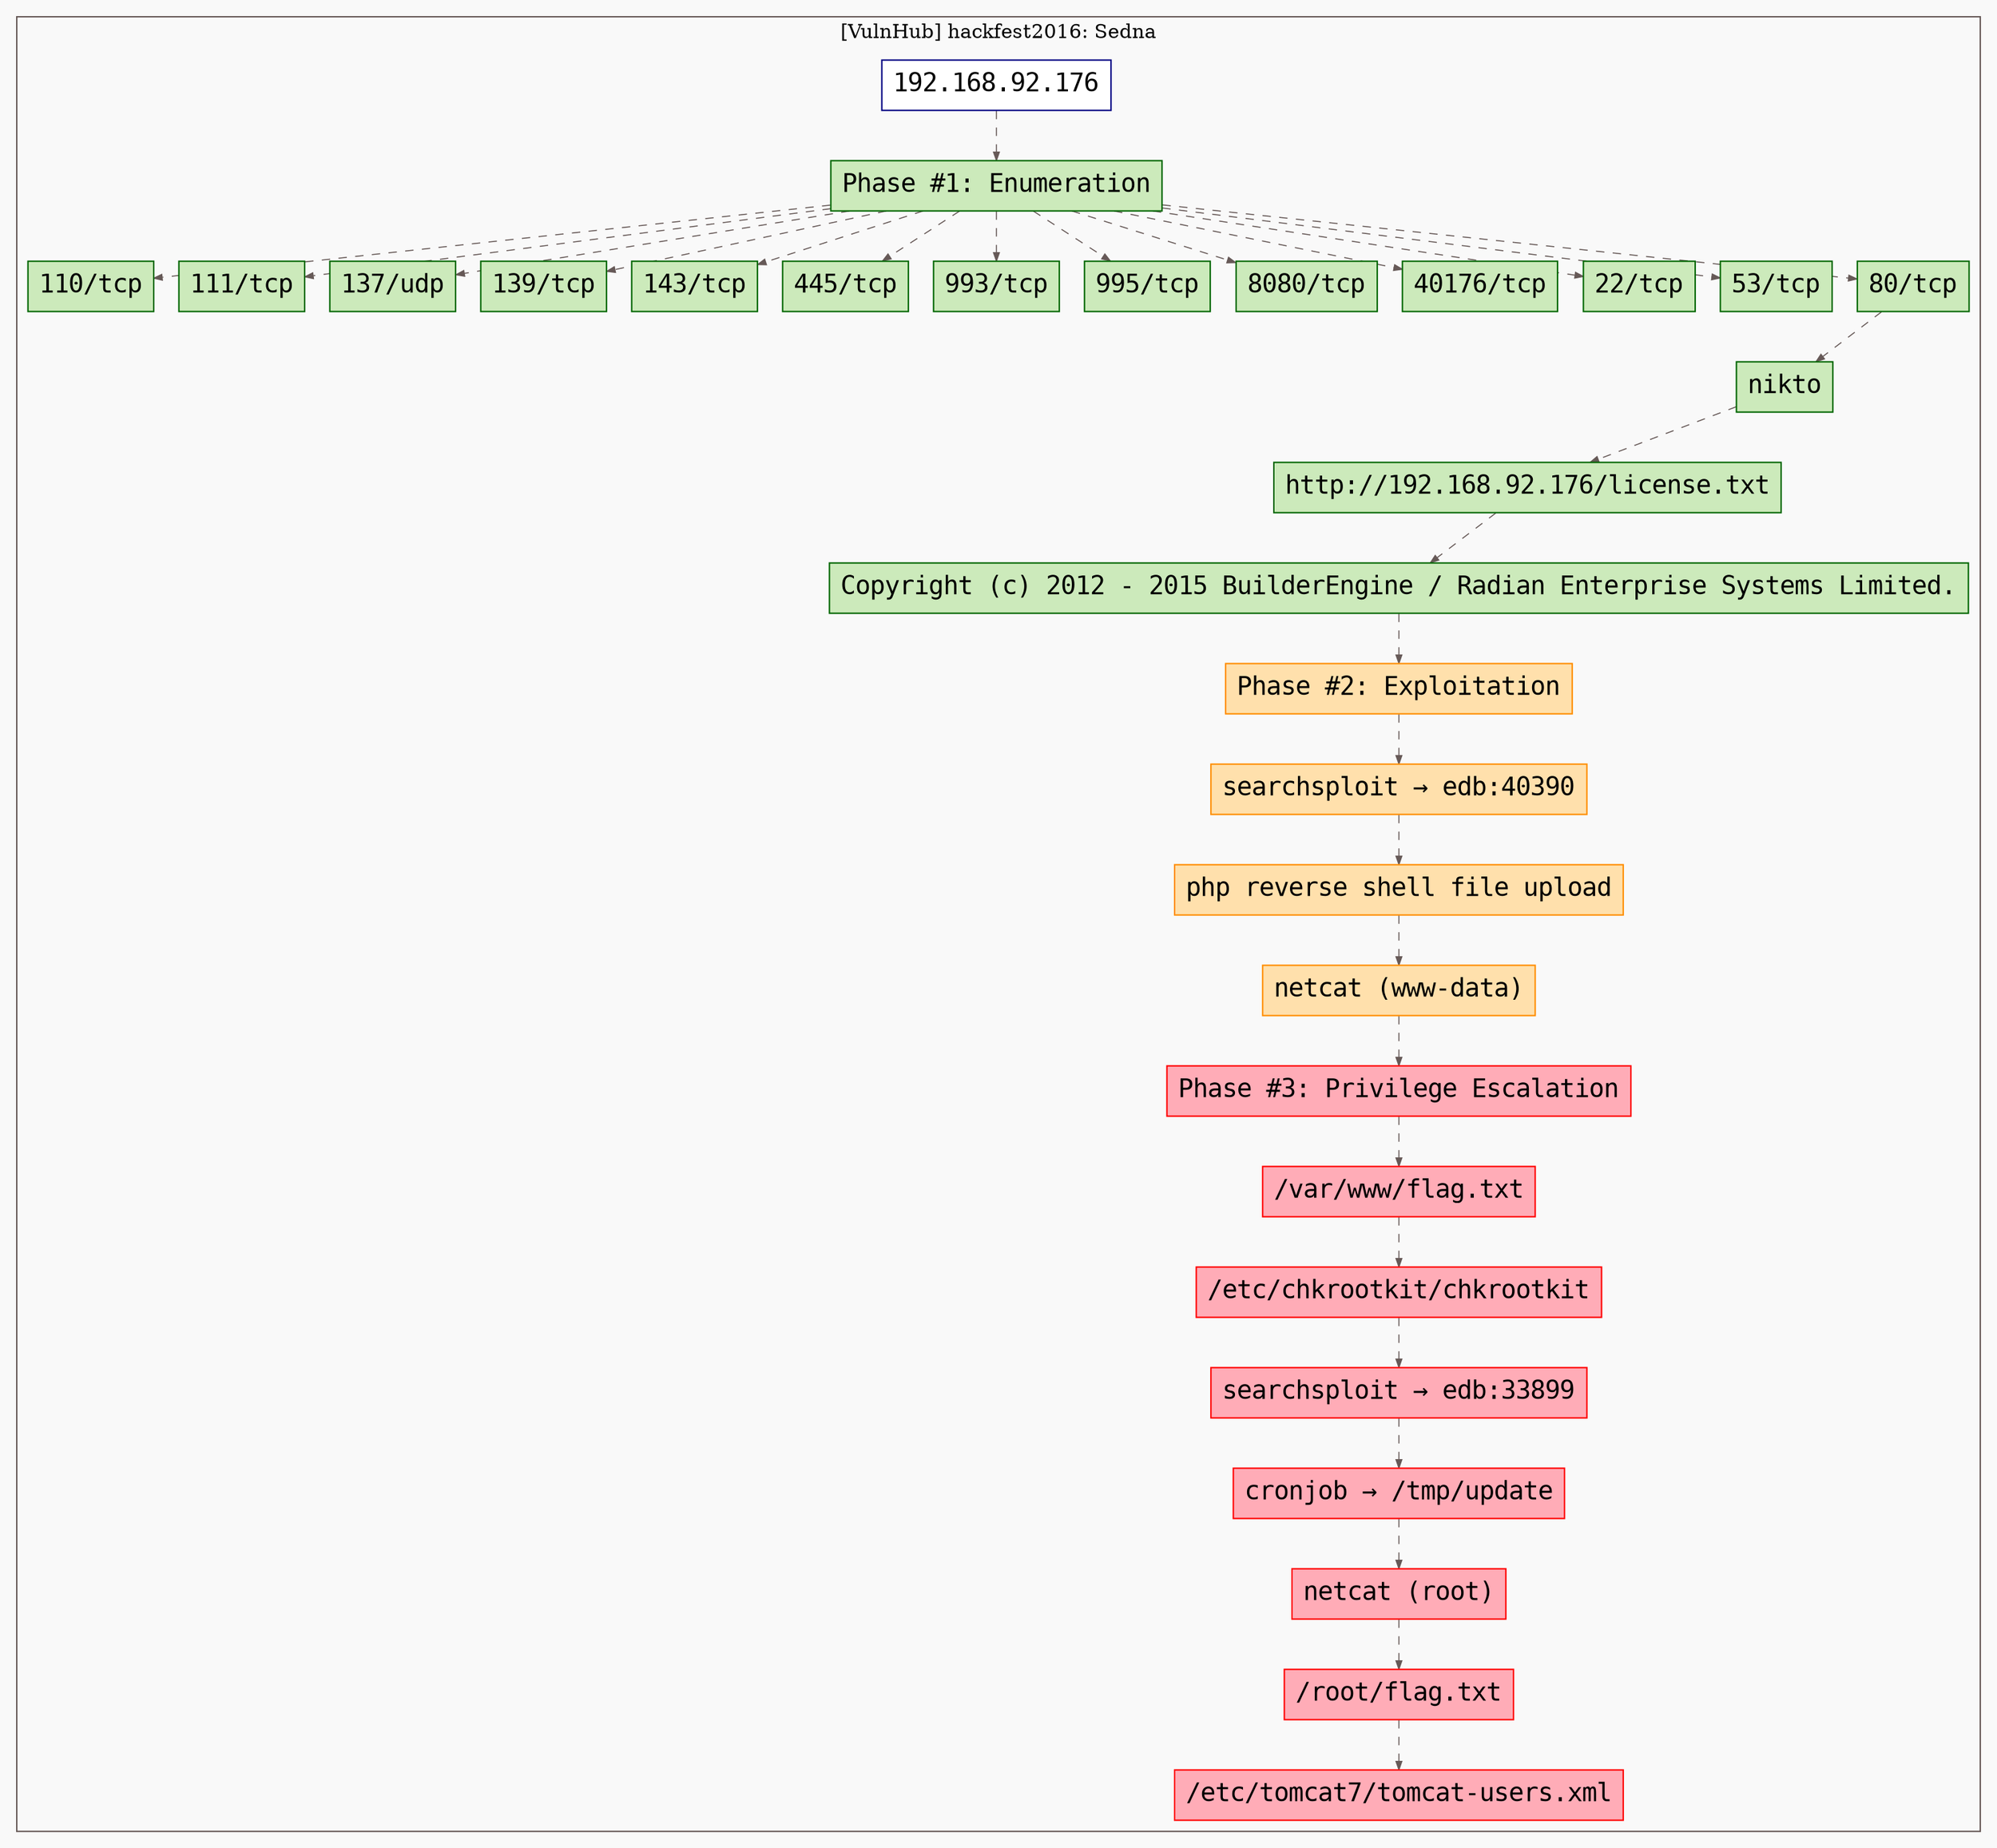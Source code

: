 digraph G {
  #rankdir=LR;
  nodesdictep=1.0; splines="line"; K=0.6; overlap=scale; fixedsize=true; resolution=72; bgcolor="#f9f9f9"; outputorder="edgesfirst";
  node [fontname="courier" fontsize=18 shape=box width=0.25 fillcolor="white" style="filled,solid"];
  edge [style=dashed color="#665957" penwidth=0.75 arrowsize=0.6];

  0[label="192.168.92.176" color="navyblue" fillcolor="#ffffff" tooltip="[VulnHub] hackfest2016: Sedna"];
  10[label="php reverse shell file upload" color="darkorange" fillcolor="#ffe0ac" tooltip="Phase #2:Exploitation"];
  11[label="netcat (www-data)" color="darkorange" fillcolor="#ffe0ac" tooltip="Phase #2:Exploitation"];
  12[label="Phase #3: Privilege Escalation" color="red" fillcolor="#ffacb7" tooltip="Phase #3:Privilege Escalation"];
  13[label="/var/www/flag.txt" color="red" fillcolor="#ffacb7" tooltip="Phase #3:Privilege Escalation"];
  14[label="/etc/chkrootkit/chkrootkit" color="red" fillcolor="#ffacb7" tooltip="Phase #3:Privilege Escalation"];
  15[label="searchsploit → edb:33899" color="red" fillcolor="#ffacb7" tooltip="Phase #3:Privilege Escalation"];
  16[label="cronjob → /tmp/update" color="red" fillcolor="#ffacb7" tooltip="Phase #3:Privilege Escalation"];
  17[label="netcat (root)" color="red" fillcolor="#ffacb7" tooltip="Phase #3:Privilege Escalation"];
  18[label="/root/flag.txt" color="red" fillcolor="#ffacb7" tooltip="Phase #3:Privilege Escalation"];
  19[label="/etc/tomcat7/tomcat-users.xml" color="red" fillcolor="#ffacb7" tooltip="Phase #3:Privilege Escalation"];
  1[label="Phase #1: Enumeration" color="darkgreen" fillcolor="#cceabb" tooltip="Phase #1:Enumeration"];
  20[label="110/tcp" color="darkgreen" fillcolor="#cceabb" tooltip="Phase #1:Enumeration"];
  21[label="111/tcp" color="darkgreen" fillcolor="#cceabb" tooltip="Phase #1:Enumeration"];
  22[label="137/udp" color="darkgreen" fillcolor="#cceabb" tooltip="Phase #1:Enumeration"];
  23[label="139/tcp" color="darkgreen" fillcolor="#cceabb" tooltip="Phase #1:Enumeration"];
  24[label="143/tcp" color="darkgreen" fillcolor="#cceabb" tooltip="Phase #1:Enumeration"];
  25[label="445/tcp" color="darkgreen" fillcolor="#cceabb" tooltip="Phase #1:Enumeration"];
  26[label="993/tcp" color="darkgreen" fillcolor="#cceabb" tooltip="Phase #1:Enumeration"];
  27[label="995/tcp" color="darkgreen" fillcolor="#cceabb" tooltip="Phase #1:Enumeration"];
  28[label="8080/tcp" color="darkgreen" fillcolor="#cceabb" tooltip="Phase #1:Enumeration"];
  29[label="40176/tcp" color="darkgreen" fillcolor="#cceabb" tooltip="Phase #1:Enumeration"];
  2[label="22/tcp" color="darkgreen" fillcolor="#cceabb" tooltip="Phase #1:Enumeration"];
  3[label="53/tcp" color="darkgreen" fillcolor="#cceabb" tooltip="Phase #1:Enumeration"];
  4[label="80/tcp" color="darkgreen" fillcolor="#cceabb" tooltip="Phase #1:Enumeration"];
  5[label="nikto" color="darkgreen" fillcolor="#cceabb" tooltip="Phase #1:Enumeration"];
  6[label="http://192.168.92.176/license.txt" color="darkgreen" fillcolor="#cceabb" tooltip="Phase #1:Enumeration"];
  7[label="Copyright (c) 2012 - 2015 BuilderEngine / Radian Enterprise Systems Limited." color="darkgreen" fillcolor="#cceabb" tooltip="Phase #1:Enumeration"];
  8[label="Phase #2: Exploitation" color="darkorange" fillcolor="#ffe0ac" tooltip="Phase #2:Exploitation"];
  9[label="searchsploit → edb:40390" color="darkorange" fillcolor="#ffe0ac" tooltip="Phase #2:Exploitation"];

  subgraph cluster_0 {
    node [style="filled,solid"];
    label = "[VulnHub] hackfest2016: Sedna";
    color = "#665957";
    0 -> 1 [color="#665957"];
    1 -> 2 [color="#665957"];
    1 -> 20 [color="#665957"];
    1 -> 21 [color="#665957"];
    1 -> 22 [color="#665957"];
    1 -> 23 [color="#665957"];
    1 -> 24 [color="#665957"];
    1 -> 25 [color="#665957"];
    1 -> 26 [color="#665957"];
    1 -> 27 [color="#665957"];
    1 -> 28 [color="#665957"];
    1 -> 29 [color="#665957"];
    1 -> 3 [color="#665957"];
    1 -> 4 [color="#665957"];
    10 -> 11 [color="#665957"];
    11 -> 12 [color="#665957"];
    12 -> 13 [color="#665957"];
    13 -> 14 [color="#665957"];
    14 -> 15 [color="#665957"];
    15 -> 16 [color="#665957"];
    16 -> 17 [color="#665957"];
    17 -> 18 [color="#665957"];
    18 -> 19 [color="#665957"];
    4 -> 5 [color="#665957"];
    5 -> 6 [color="#665957"];
    6 -> 7 [color="#665957"];
    7 -> 8 [color="#665957"];
    8 -> 9 [color="#665957"];
    9 -> 10 [color="#665957"];
  }
}
